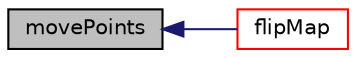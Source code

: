 digraph "movePoints"
{
  bgcolor="transparent";
  edge [fontname="Helvetica",fontsize="10",labelfontname="Helvetica",labelfontsize="10"];
  node [fontname="Helvetica",fontsize="10",shape=record];
  rankdir="LR";
  Node3039 [label="movePoints",height=0.2,width=0.4,color="black", fillcolor="grey75", style="filled", fontcolor="black"];
  Node3039 -> Node3040 [dir="back",color="midnightblue",fontsize="10",style="solid",fontname="Helvetica"];
  Node3040 [label="flipMap",height=0.2,width=0.4,color="red",URL="$a28665.html#a03ecd61e4e943657de29efcacd488b19",tooltip="Return face flip map. "];
}
